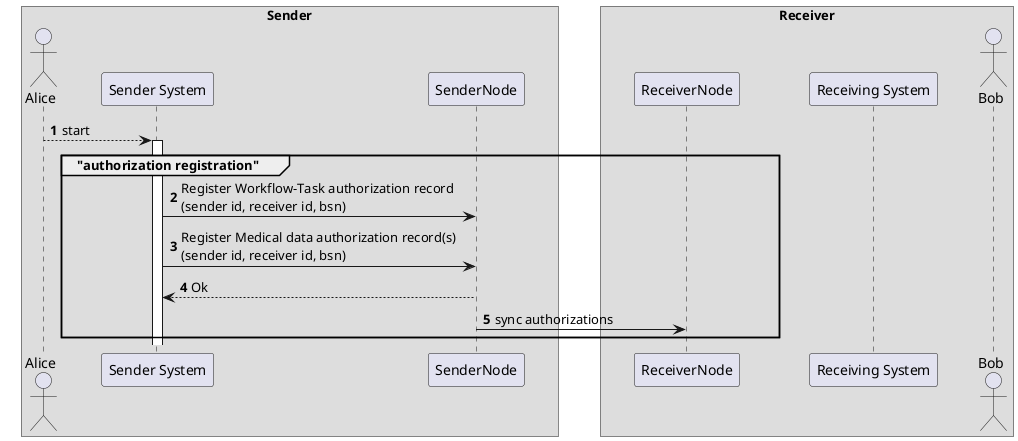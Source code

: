 @startuml
autonumber
skinparam ParticipantPadding 30
skinparam BoxPadding 20

Box Sender
  actor Alice
  participant "Sender System" as Sender
  participant SenderNode
end box
Box Receiver
  participant ReceiverNode
  participant "Receiving System" as Receiver
  actor Bob
end box

Alice --> Sender: start
activate Sender
group "authorization registration"
  Sender -> SenderNode: Register Workflow-Task authorization record \n(sender id, receiver id, bsn)
  Sender -> SenderNode: Register Medical data authorization record(s) \n(sender id, receiver id, bsn)
  SenderNode --> Sender: Ok
  SenderNode -> ReceiverNode: sync authorizations
end

@enduml
